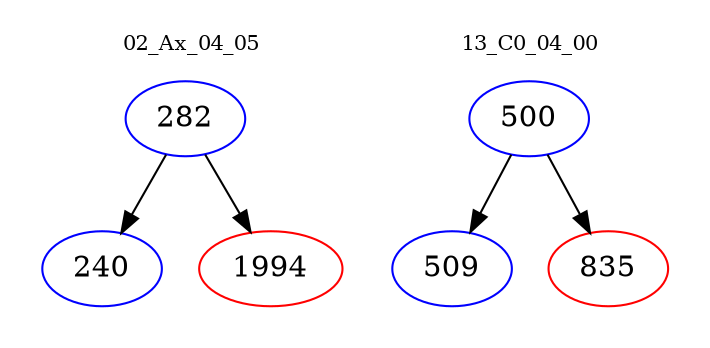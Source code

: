 digraph{
subgraph cluster_0 {
color = white
label = "02_Ax_04_05";
fontsize=10;
T0_282 [label="282", color="blue"]
T0_282 -> T0_240 [color="black"]
T0_240 [label="240", color="blue"]
T0_282 -> T0_1994 [color="black"]
T0_1994 [label="1994", color="red"]
}
subgraph cluster_1 {
color = white
label = "13_C0_04_00";
fontsize=10;
T1_500 [label="500", color="blue"]
T1_500 -> T1_509 [color="black"]
T1_509 [label="509", color="blue"]
T1_500 -> T1_835 [color="black"]
T1_835 [label="835", color="red"]
}
}
